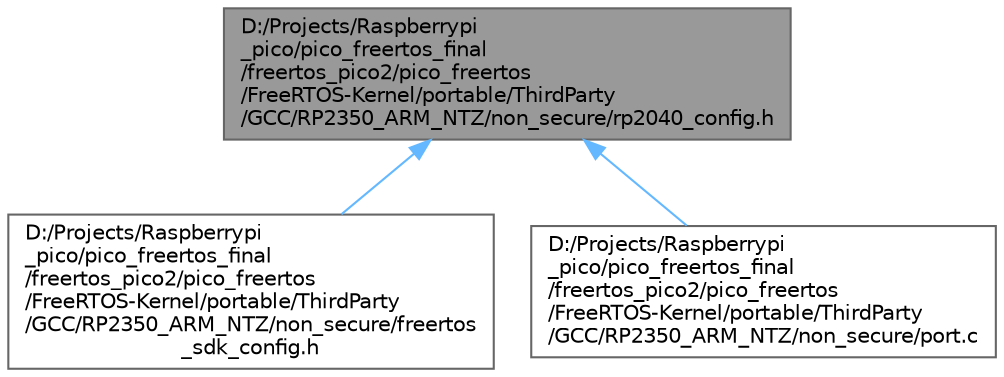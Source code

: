 digraph "D:/Projects/Raspberrypi_pico/pico_freertos_final/freertos_pico2/pico_freertos/FreeRTOS-Kernel/portable/ThirdParty/GCC/RP2350_ARM_NTZ/non_secure/rp2040_config.h"
{
 // LATEX_PDF_SIZE
  bgcolor="transparent";
  edge [fontname=Helvetica,fontsize=10,labelfontname=Helvetica,labelfontsize=10];
  node [fontname=Helvetica,fontsize=10,shape=box,height=0.2,width=0.4];
  Node1 [id="Node000001",label="D:/Projects/Raspberrypi\l_pico/pico_freertos_final\l/freertos_pico2/pico_freertos\l/FreeRTOS-Kernel/portable/ThirdParty\l/GCC/RP2350_ARM_NTZ/non_secure/rp2040_config.h",height=0.2,width=0.4,color="gray40", fillcolor="grey60", style="filled", fontcolor="black",tooltip=" "];
  Node1 -> Node2 [id="edge1_Node000001_Node000002",dir="back",color="steelblue1",style="solid",tooltip=" "];
  Node2 [id="Node000002",label="D:/Projects/Raspberrypi\l_pico/pico_freertos_final\l/freertos_pico2/pico_freertos\l/FreeRTOS-Kernel/portable/ThirdParty\l/GCC/RP2350_ARM_NTZ/non_secure/freertos\l_sdk_config.h",height=0.2,width=0.4,color="grey40", fillcolor="white", style="filled",URL="$_r_p2350___a_r_m___n_t_z_2non__secure_2freertos__sdk__config_8h.html",tooltip=" "];
  Node1 -> Node3 [id="edge2_Node000001_Node000003",dir="back",color="steelblue1",style="solid",tooltip=" "];
  Node3 [id="Node000003",label="D:/Projects/Raspberrypi\l_pico/pico_freertos_final\l/freertos_pico2/pico_freertos\l/FreeRTOS-Kernel/portable/ThirdParty\l/GCC/RP2350_ARM_NTZ/non_secure/port.c",height=0.2,width=0.4,color="grey40", fillcolor="white", style="filled",URL="$_third_party_2_g_c_c_2_r_p2350___a_r_m___n_t_z_2non__secure_2port_8c.html",tooltip=" "];
}
